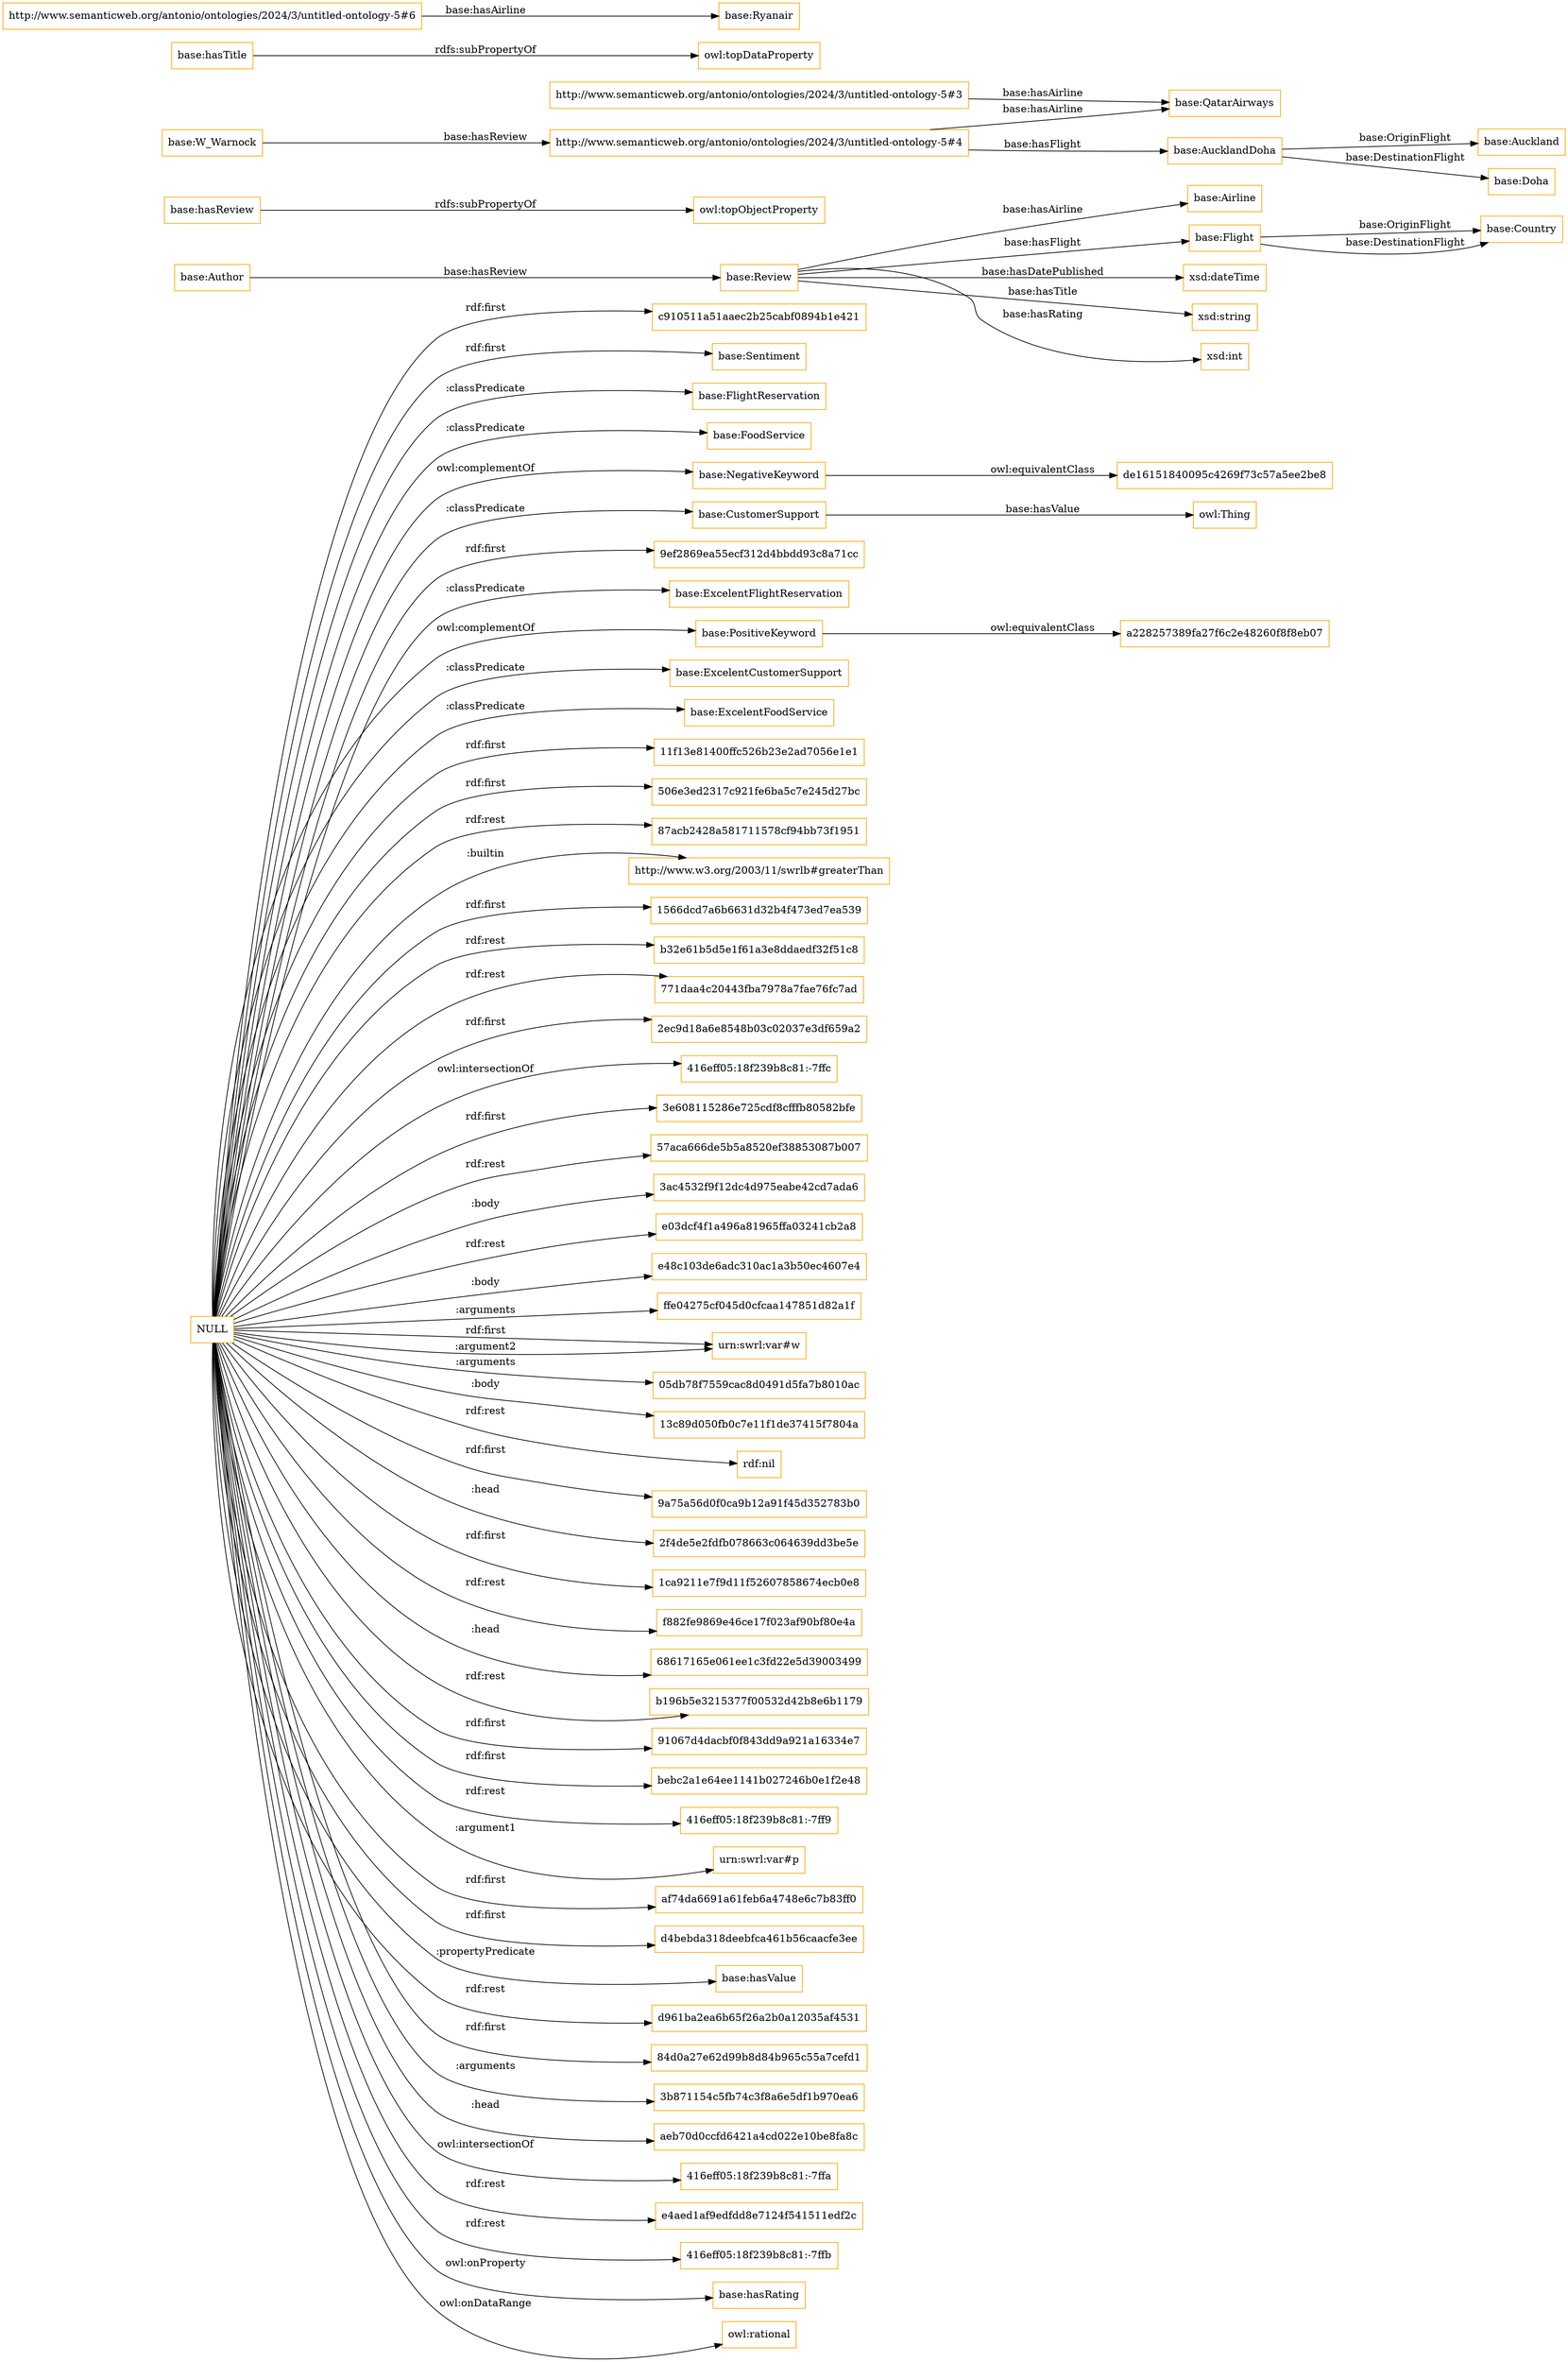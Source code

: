 digraph ar2dtool_diagram { 
rankdir=LR;
size="1501"
node [shape = rectangle, color="orange"]; "c910511a51aaec2b25cabf0894b1e421" "base:Review" "base:Sentiment" "base:FlightReservation" "base:Airline" "base:FoodService" "base:NegativeKeyword" "base:CustomerSupport" "a228257389fa27f6c2e48260f8f8eb07" "base:Country" "de16151840095c4269f73c57a5ee2be8" "9ef2869ea55ecf312d4bbdd93c8a71cc" "base:ExcelentFlightReservation" "base:PositiveKeyword" "base:ExcelentCustomerSupport" "base:Flight" "base:ExcelentFoodService" "base:Author" ; /*classes style*/
	"NULL" -> "11f13e81400ffc526b23e2ad7056e1e1" [ label = "rdf:first" ];
	"NULL" -> "506e3ed2317c921fe6ba5c7e245d27bc" [ label = "rdf:first" ];
	"NULL" -> "87acb2428a581711578cf94bb73f1951" [ label = "rdf:rest" ];
	"NULL" -> "base:Sentiment" [ label = "rdf:first" ];
	"NULL" -> "base:FoodService" [ label = ":classPredicate" ];
	"NULL" -> "http://www.w3.org/2003/11/swrlb#greaterThan" [ label = ":builtin" ];
	"NULL" -> "1566dcd7a6b6631d32b4f473ed7ea539" [ label = "rdf:first" ];
	"NULL" -> "b32e61b5d5e1f61a3e8ddaedf32f51c8" [ label = "rdf:rest" ];
	"NULL" -> "771daa4c20443fba7978a7fae76fc7ad" [ label = "rdf:rest" ];
	"NULL" -> "2ec9d18a6e8548b03c02037e3df659a2" [ label = "rdf:first" ];
	"NULL" -> "base:ExcelentFlightReservation" [ label = ":classPredicate" ];
	"NULL" -> "416eff05:18f239b8c81:-7ffc" [ label = "owl:intersectionOf" ];
	"NULL" -> "3e608115286e725cdf8cfffb80582bfe" [ label = "rdf:first" ];
	"NULL" -> "57aca666de5b5a8520ef38853087b007" [ label = "rdf:rest" ];
	"NULL" -> "9ef2869ea55ecf312d4bbdd93c8a71cc" [ label = "rdf:first" ];
	"NULL" -> "3ac4532f9f12dc4d975eabe42cd7ada6" [ label = ":body" ];
	"NULL" -> "e03dcf4f1a496a81965ffa03241cb2a8" [ label = "rdf:rest" ];
	"NULL" -> "base:NegativeKeyword" [ label = "owl:complementOf" ];
	"NULL" -> "e48c103de6adc310ac1a3b50ec4607e4" [ label = ":body" ];
	"NULL" -> "ffe04275cf045d0cfcaa147851d82a1f" [ label = ":arguments" ];
	"NULL" -> "urn:swrl:var#w" [ label = "rdf:first" ];
	"NULL" -> "urn:swrl:var#w" [ label = ":argument2" ];
	"NULL" -> "05db78f7559cac8d0491d5fa7b8010ac" [ label = ":arguments" ];
	"NULL" -> "13c89d050fb0c7e11f1de37415f7804a" [ label = ":body" ];
	"NULL" -> "c910511a51aaec2b25cabf0894b1e421" [ label = "rdf:first" ];
	"NULL" -> "rdf:nil" [ label = "rdf:rest" ];
	"NULL" -> "9a75a56d0f0ca9b12a91f45d352783b0" [ label = "rdf:first" ];
	"NULL" -> "base:ExcelentCustomerSupport" [ label = ":classPredicate" ];
	"NULL" -> "2f4de5e2fdfb078663c064639dd3be5e" [ label = ":head" ];
	"NULL" -> "1ca9211e7f9d11f52607858674ecb0e8" [ label = "rdf:first" ];
	"NULL" -> "f882fe9869e46ce17f023af90bf80e4a" [ label = "rdf:rest" ];
	"NULL" -> "68617165e061ee1c3fd22e5d39003499" [ label = ":head" ];
	"NULL" -> "b196b5e3215377f00532d42b8e6b1179" [ label = "rdf:rest" ];
	"NULL" -> "91067d4dacbf0f843dd9a921a16334e7" [ label = "rdf:first" ];
	"NULL" -> "bebc2a1e64ee1141b027246b0e1f2e48" [ label = "rdf:first" ];
	"NULL" -> "416eff05:18f239b8c81:-7ff9" [ label = "rdf:rest" ];
	"NULL" -> "urn:swrl:var#p" [ label = ":argument1" ];
	"NULL" -> "af74da6691a61feb6a4748e6c7b83ff0" [ label = "rdf:first" ];
	"NULL" -> "d4bebda318deebfca461b56caacfe3ee" [ label = "rdf:first" ];
	"NULL" -> "base:hasValue" [ label = ":propertyPredicate" ];
	"NULL" -> "d961ba2ea6b65f26a2b0a12035af4531" [ label = "rdf:rest" ];
	"NULL" -> "base:ExcelentFoodService" [ label = ":classPredicate" ];
	"NULL" -> "base:FlightReservation" [ label = ":classPredicate" ];
	"NULL" -> "84d0a27e62d99b8d84b965c55a7cefd1" [ label = "rdf:first" ];
	"NULL" -> "3b871154c5fb74c3f8a6e5df1b970ea6" [ label = ":arguments" ];
	"NULL" -> "aeb70d0ccfd6421a4cd022e10be8fa8c" [ label = ":head" ];
	"NULL" -> "416eff05:18f239b8c81:-7ffa" [ label = "owl:intersectionOf" ];
	"NULL" -> "base:CustomerSupport" [ label = ":classPredicate" ];
	"NULL" -> "base:PositiveKeyword" [ label = "owl:complementOf" ];
	"NULL" -> "e4aed1af9edfdd8e7124f541511edf2c" [ label = "rdf:rest" ];
	"NULL" -> "416eff05:18f239b8c81:-7ffb" [ label = "rdf:rest" ];
	"NULL" -> "base:hasRating" [ label = "owl:onProperty" ];
	"NULL" -> "owl:rational" [ label = "owl:onDataRange" ];
	"base:hasReview" -> "owl:topObjectProperty" [ label = "rdfs:subPropertyOf" ];
	"http://www.semanticweb.org/antonio/ontologies/2024/3/untitled-ontology-5#4" -> "base:AucklandDoha" [ label = "base:hasFlight" ];
	"http://www.semanticweb.org/antonio/ontologies/2024/3/untitled-ontology-5#4" -> "base:QatarAirways" [ label = "base:hasAirline" ];
	"base:NegativeKeyword" -> "de16151840095c4269f73c57a5ee2be8" [ label = "owl:equivalentClass" ];
	"http://www.semanticweb.org/antonio/ontologies/2024/3/untitled-ontology-5#3" -> "base:QatarAirways" [ label = "base:hasAirline" ];
	"base:W_Warnock" -> "http://www.semanticweb.org/antonio/ontologies/2024/3/untitled-ontology-5#4" [ label = "base:hasReview" ];
	"base:PositiveKeyword" -> "a228257389fa27f6c2e48260f8f8eb07" [ label = "owl:equivalentClass" ];
	"base:AucklandDoha" -> "base:Auckland" [ label = "base:OriginFlight" ];
	"base:AucklandDoha" -> "base:Doha" [ label = "base:DestinationFlight" ];
	"base:hasTitle" -> "owl:topDataProperty" [ label = "rdfs:subPropertyOf" ];
	"http://www.semanticweb.org/antonio/ontologies/2024/3/untitled-ontology-5#6" -> "base:Ryanair" [ label = "base:hasAirline" ];
	"base:Review" -> "base:Flight" [ label = "base:hasFlight" ];
	"base:Review" -> "xsd:dateTime" [ label = "base:hasDatePublished" ];
	"base:CustomerSupport" -> "owl:Thing" [ label = "base:hasValue" ];
	"base:Review" -> "xsd:string" [ label = "base:hasTitle" ];
	"base:Flight" -> "base:Country" [ label = "base:OriginFlight" ];
	"base:Review" -> "base:Airline" [ label = "base:hasAirline" ];
	"base:Review" -> "xsd:int" [ label = "base:hasRating" ];
	"base:Author" -> "base:Review" [ label = "base:hasReview" ];
	"base:Flight" -> "base:Country" [ label = "base:DestinationFlight" ];

}
